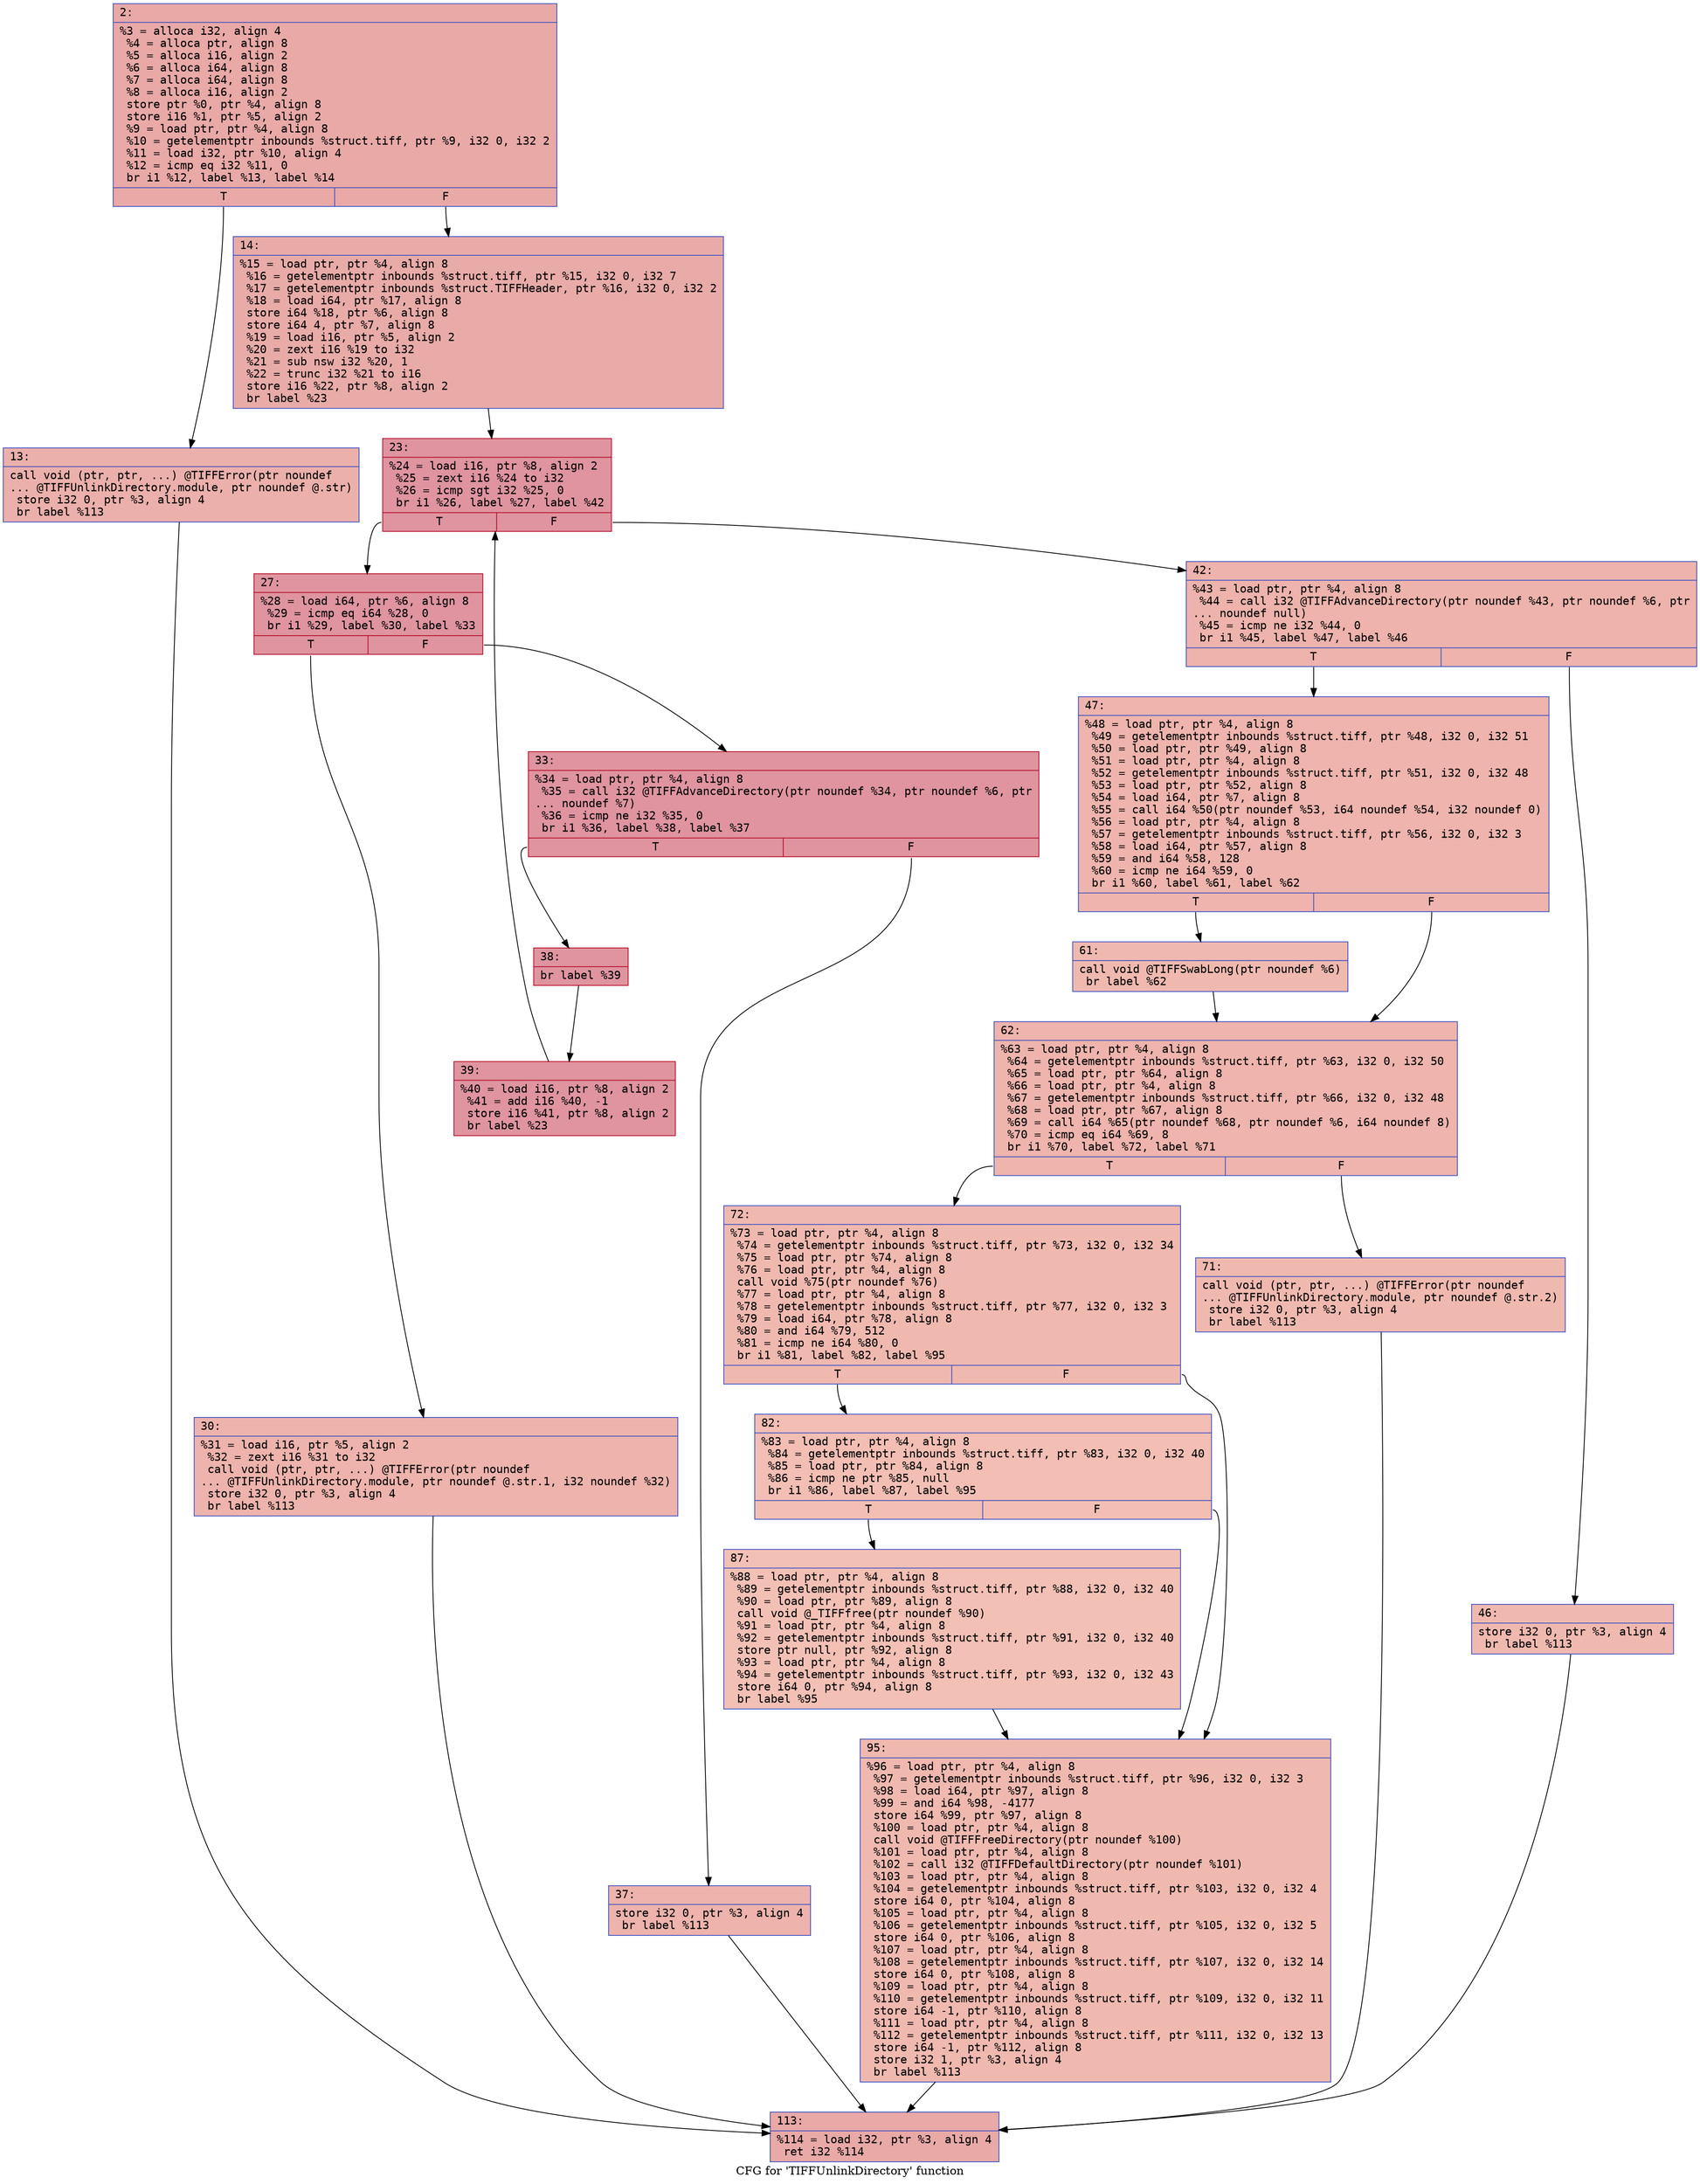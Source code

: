 digraph "CFG for 'TIFFUnlinkDirectory' function" {
	label="CFG for 'TIFFUnlinkDirectory' function";

	Node0x6000015c9720 [shape=record,color="#3d50c3ff", style=filled, fillcolor="#ca3b3770" fontname="Courier",label="{2:\l|  %3 = alloca i32, align 4\l  %4 = alloca ptr, align 8\l  %5 = alloca i16, align 2\l  %6 = alloca i64, align 8\l  %7 = alloca i64, align 8\l  %8 = alloca i16, align 2\l  store ptr %0, ptr %4, align 8\l  store i16 %1, ptr %5, align 2\l  %9 = load ptr, ptr %4, align 8\l  %10 = getelementptr inbounds %struct.tiff, ptr %9, i32 0, i32 2\l  %11 = load i32, ptr %10, align 4\l  %12 = icmp eq i32 %11, 0\l  br i1 %12, label %13, label %14\l|{<s0>T|<s1>F}}"];
	Node0x6000015c9720:s0 -> Node0x6000015c9770[tooltip="2 -> 13\nProbability 37.50%" ];
	Node0x6000015c9720:s1 -> Node0x6000015c97c0[tooltip="2 -> 14\nProbability 62.50%" ];
	Node0x6000015c9770 [shape=record,color="#3d50c3ff", style=filled, fillcolor="#d24b4070" fontname="Courier",label="{13:\l|  call void (ptr, ptr, ...) @TIFFError(ptr noundef\l... @TIFFUnlinkDirectory.module, ptr noundef @.str)\l  store i32 0, ptr %3, align 4\l  br label %113\l}"];
	Node0x6000015c9770 -> Node0x6000015c9d60[tooltip="13 -> 113\nProbability 100.00%" ];
	Node0x6000015c97c0 [shape=record,color="#3d50c3ff", style=filled, fillcolor="#cc403a70" fontname="Courier",label="{14:\l|  %15 = load ptr, ptr %4, align 8\l  %16 = getelementptr inbounds %struct.tiff, ptr %15, i32 0, i32 7\l  %17 = getelementptr inbounds %struct.TIFFHeader, ptr %16, i32 0, i32 2\l  %18 = load i64, ptr %17, align 8\l  store i64 %18, ptr %6, align 8\l  store i64 4, ptr %7, align 8\l  %19 = load i16, ptr %5, align 2\l  %20 = zext i16 %19 to i32\l  %21 = sub nsw i32 %20, 1\l  %22 = trunc i32 %21 to i16\l  store i16 %22, ptr %8, align 2\l  br label %23\l}"];
	Node0x6000015c97c0 -> Node0x6000015c9810[tooltip="14 -> 23\nProbability 100.00%" ];
	Node0x6000015c9810 [shape=record,color="#b70d28ff", style=filled, fillcolor="#b70d2870" fontname="Courier",label="{23:\l|  %24 = load i16, ptr %8, align 2\l  %25 = zext i16 %24 to i32\l  %26 = icmp sgt i32 %25, 0\l  br i1 %26, label %27, label %42\l|{<s0>T|<s1>F}}"];
	Node0x6000015c9810:s0 -> Node0x6000015c9860[tooltip="23 -> 27\nProbability 96.88%" ];
	Node0x6000015c9810:s1 -> Node0x6000015c9a40[tooltip="23 -> 42\nProbability 3.12%" ];
	Node0x6000015c9860 [shape=record,color="#b70d28ff", style=filled, fillcolor="#b70d2870" fontname="Courier",label="{27:\l|  %28 = load i64, ptr %6, align 8\l  %29 = icmp eq i64 %28, 0\l  br i1 %29, label %30, label %33\l|{<s0>T|<s1>F}}"];
	Node0x6000015c9860:s0 -> Node0x6000015c98b0[tooltip="27 -> 30\nProbability 3.12%" ];
	Node0x6000015c9860:s1 -> Node0x6000015c9900[tooltip="27 -> 33\nProbability 96.88%" ];
	Node0x6000015c98b0 [shape=record,color="#3d50c3ff", style=filled, fillcolor="#d6524470" fontname="Courier",label="{30:\l|  %31 = load i16, ptr %5, align 2\l  %32 = zext i16 %31 to i32\l  call void (ptr, ptr, ...) @TIFFError(ptr noundef\l... @TIFFUnlinkDirectory.module, ptr noundef @.str.1, i32 noundef %32)\l  store i32 0, ptr %3, align 4\l  br label %113\l}"];
	Node0x6000015c98b0 -> Node0x6000015c9d60[tooltip="30 -> 113\nProbability 100.00%" ];
	Node0x6000015c9900 [shape=record,color="#b70d28ff", style=filled, fillcolor="#b70d2870" fontname="Courier",label="{33:\l|  %34 = load ptr, ptr %4, align 8\l  %35 = call i32 @TIFFAdvanceDirectory(ptr noundef %34, ptr noundef %6, ptr\l... noundef %7)\l  %36 = icmp ne i32 %35, 0\l  br i1 %36, label %38, label %37\l|{<s0>T|<s1>F}}"];
	Node0x6000015c9900:s0 -> Node0x6000015c99a0[tooltip="33 -> 38\nProbability 96.88%" ];
	Node0x6000015c9900:s1 -> Node0x6000015c9950[tooltip="33 -> 37\nProbability 3.12%" ];
	Node0x6000015c9950 [shape=record,color="#3d50c3ff", style=filled, fillcolor="#d6524470" fontname="Courier",label="{37:\l|  store i32 0, ptr %3, align 4\l  br label %113\l}"];
	Node0x6000015c9950 -> Node0x6000015c9d60[tooltip="37 -> 113\nProbability 100.00%" ];
	Node0x6000015c99a0 [shape=record,color="#b70d28ff", style=filled, fillcolor="#b70d2870" fontname="Courier",label="{38:\l|  br label %39\l}"];
	Node0x6000015c99a0 -> Node0x6000015c99f0[tooltip="38 -> 39\nProbability 100.00%" ];
	Node0x6000015c99f0 [shape=record,color="#b70d28ff", style=filled, fillcolor="#b70d2870" fontname="Courier",label="{39:\l|  %40 = load i16, ptr %8, align 2\l  %41 = add i16 %40, -1\l  store i16 %41, ptr %8, align 2\l  br label %23\l}"];
	Node0x6000015c99f0 -> Node0x6000015c9810[tooltip="39 -> 23\nProbability 100.00%" ];
	Node0x6000015c9a40 [shape=record,color="#3d50c3ff", style=filled, fillcolor="#d6524470" fontname="Courier",label="{42:\l|  %43 = load ptr, ptr %4, align 8\l  %44 = call i32 @TIFFAdvanceDirectory(ptr noundef %43, ptr noundef %6, ptr\l... noundef null)\l  %45 = icmp ne i32 %44, 0\l  br i1 %45, label %47, label %46\l|{<s0>T|<s1>F}}"];
	Node0x6000015c9a40:s0 -> Node0x6000015c9ae0[tooltip="42 -> 47\nProbability 62.50%" ];
	Node0x6000015c9a40:s1 -> Node0x6000015c9a90[tooltip="42 -> 46\nProbability 37.50%" ];
	Node0x6000015c9a90 [shape=record,color="#3d50c3ff", style=filled, fillcolor="#de614d70" fontname="Courier",label="{46:\l|  store i32 0, ptr %3, align 4\l  br label %113\l}"];
	Node0x6000015c9a90 -> Node0x6000015c9d60[tooltip="46 -> 113\nProbability 100.00%" ];
	Node0x6000015c9ae0 [shape=record,color="#3d50c3ff", style=filled, fillcolor="#d8564670" fontname="Courier",label="{47:\l|  %48 = load ptr, ptr %4, align 8\l  %49 = getelementptr inbounds %struct.tiff, ptr %48, i32 0, i32 51\l  %50 = load ptr, ptr %49, align 8\l  %51 = load ptr, ptr %4, align 8\l  %52 = getelementptr inbounds %struct.tiff, ptr %51, i32 0, i32 48\l  %53 = load ptr, ptr %52, align 8\l  %54 = load i64, ptr %7, align 8\l  %55 = call i64 %50(ptr noundef %53, i64 noundef %54, i32 noundef 0)\l  %56 = load ptr, ptr %4, align 8\l  %57 = getelementptr inbounds %struct.tiff, ptr %56, i32 0, i32 3\l  %58 = load i64, ptr %57, align 8\l  %59 = and i64 %58, 128\l  %60 = icmp ne i64 %59, 0\l  br i1 %60, label %61, label %62\l|{<s0>T|<s1>F}}"];
	Node0x6000015c9ae0:s0 -> Node0x6000015c9b30[tooltip="47 -> 61\nProbability 50.00%" ];
	Node0x6000015c9ae0:s1 -> Node0x6000015c9b80[tooltip="47 -> 62\nProbability 50.00%" ];
	Node0x6000015c9b30 [shape=record,color="#3d50c3ff", style=filled, fillcolor="#de614d70" fontname="Courier",label="{61:\l|  call void @TIFFSwabLong(ptr noundef %6)\l  br label %62\l}"];
	Node0x6000015c9b30 -> Node0x6000015c9b80[tooltip="61 -> 62\nProbability 100.00%" ];
	Node0x6000015c9b80 [shape=record,color="#3d50c3ff", style=filled, fillcolor="#d8564670" fontname="Courier",label="{62:\l|  %63 = load ptr, ptr %4, align 8\l  %64 = getelementptr inbounds %struct.tiff, ptr %63, i32 0, i32 50\l  %65 = load ptr, ptr %64, align 8\l  %66 = load ptr, ptr %4, align 8\l  %67 = getelementptr inbounds %struct.tiff, ptr %66, i32 0, i32 48\l  %68 = load ptr, ptr %67, align 8\l  %69 = call i64 %65(ptr noundef %68, ptr noundef %6, i64 noundef 8)\l  %70 = icmp eq i64 %69, 8\l  br i1 %70, label %72, label %71\l|{<s0>T|<s1>F}}"];
	Node0x6000015c9b80:s0 -> Node0x6000015c9c20[tooltip="62 -> 72\nProbability 50.00%" ];
	Node0x6000015c9b80:s1 -> Node0x6000015c9bd0[tooltip="62 -> 71\nProbability 50.00%" ];
	Node0x6000015c9bd0 [shape=record,color="#3d50c3ff", style=filled, fillcolor="#de614d70" fontname="Courier",label="{71:\l|  call void (ptr, ptr, ...) @TIFFError(ptr noundef\l... @TIFFUnlinkDirectory.module, ptr noundef @.str.2)\l  store i32 0, ptr %3, align 4\l  br label %113\l}"];
	Node0x6000015c9bd0 -> Node0x6000015c9d60[tooltip="71 -> 113\nProbability 100.00%" ];
	Node0x6000015c9c20 [shape=record,color="#3d50c3ff", style=filled, fillcolor="#de614d70" fontname="Courier",label="{72:\l|  %73 = load ptr, ptr %4, align 8\l  %74 = getelementptr inbounds %struct.tiff, ptr %73, i32 0, i32 34\l  %75 = load ptr, ptr %74, align 8\l  %76 = load ptr, ptr %4, align 8\l  call void %75(ptr noundef %76)\l  %77 = load ptr, ptr %4, align 8\l  %78 = getelementptr inbounds %struct.tiff, ptr %77, i32 0, i32 3\l  %79 = load i64, ptr %78, align 8\l  %80 = and i64 %79, 512\l  %81 = icmp ne i64 %80, 0\l  br i1 %81, label %82, label %95\l|{<s0>T|<s1>F}}"];
	Node0x6000015c9c20:s0 -> Node0x6000015c9c70[tooltip="72 -> 82\nProbability 50.00%" ];
	Node0x6000015c9c20:s1 -> Node0x6000015c9d10[tooltip="72 -> 95\nProbability 50.00%" ];
	Node0x6000015c9c70 [shape=record,color="#3d50c3ff", style=filled, fillcolor="#e36c5570" fontname="Courier",label="{82:\l|  %83 = load ptr, ptr %4, align 8\l  %84 = getelementptr inbounds %struct.tiff, ptr %83, i32 0, i32 40\l  %85 = load ptr, ptr %84, align 8\l  %86 = icmp ne ptr %85, null\l  br i1 %86, label %87, label %95\l|{<s0>T|<s1>F}}"];
	Node0x6000015c9c70:s0 -> Node0x6000015c9cc0[tooltip="82 -> 87\nProbability 62.50%" ];
	Node0x6000015c9c70:s1 -> Node0x6000015c9d10[tooltip="82 -> 95\nProbability 37.50%" ];
	Node0x6000015c9cc0 [shape=record,color="#3d50c3ff", style=filled, fillcolor="#e5705870" fontname="Courier",label="{87:\l|  %88 = load ptr, ptr %4, align 8\l  %89 = getelementptr inbounds %struct.tiff, ptr %88, i32 0, i32 40\l  %90 = load ptr, ptr %89, align 8\l  call void @_TIFFfree(ptr noundef %90)\l  %91 = load ptr, ptr %4, align 8\l  %92 = getelementptr inbounds %struct.tiff, ptr %91, i32 0, i32 40\l  store ptr null, ptr %92, align 8\l  %93 = load ptr, ptr %4, align 8\l  %94 = getelementptr inbounds %struct.tiff, ptr %93, i32 0, i32 43\l  store i64 0, ptr %94, align 8\l  br label %95\l}"];
	Node0x6000015c9cc0 -> Node0x6000015c9d10[tooltip="87 -> 95\nProbability 100.00%" ];
	Node0x6000015c9d10 [shape=record,color="#3d50c3ff", style=filled, fillcolor="#de614d70" fontname="Courier",label="{95:\l|  %96 = load ptr, ptr %4, align 8\l  %97 = getelementptr inbounds %struct.tiff, ptr %96, i32 0, i32 3\l  %98 = load i64, ptr %97, align 8\l  %99 = and i64 %98, -4177\l  store i64 %99, ptr %97, align 8\l  %100 = load ptr, ptr %4, align 8\l  call void @TIFFFreeDirectory(ptr noundef %100)\l  %101 = load ptr, ptr %4, align 8\l  %102 = call i32 @TIFFDefaultDirectory(ptr noundef %101)\l  %103 = load ptr, ptr %4, align 8\l  %104 = getelementptr inbounds %struct.tiff, ptr %103, i32 0, i32 4\l  store i64 0, ptr %104, align 8\l  %105 = load ptr, ptr %4, align 8\l  %106 = getelementptr inbounds %struct.tiff, ptr %105, i32 0, i32 5\l  store i64 0, ptr %106, align 8\l  %107 = load ptr, ptr %4, align 8\l  %108 = getelementptr inbounds %struct.tiff, ptr %107, i32 0, i32 14\l  store i64 0, ptr %108, align 8\l  %109 = load ptr, ptr %4, align 8\l  %110 = getelementptr inbounds %struct.tiff, ptr %109, i32 0, i32 11\l  store i64 -1, ptr %110, align 8\l  %111 = load ptr, ptr %4, align 8\l  %112 = getelementptr inbounds %struct.tiff, ptr %111, i32 0, i32 13\l  store i64 -1, ptr %112, align 8\l  store i32 1, ptr %3, align 4\l  br label %113\l}"];
	Node0x6000015c9d10 -> Node0x6000015c9d60[tooltip="95 -> 113\nProbability 100.00%" ];
	Node0x6000015c9d60 [shape=record,color="#3d50c3ff", style=filled, fillcolor="#ca3b3770" fontname="Courier",label="{113:\l|  %114 = load i32, ptr %3, align 4\l  ret i32 %114\l}"];
}
